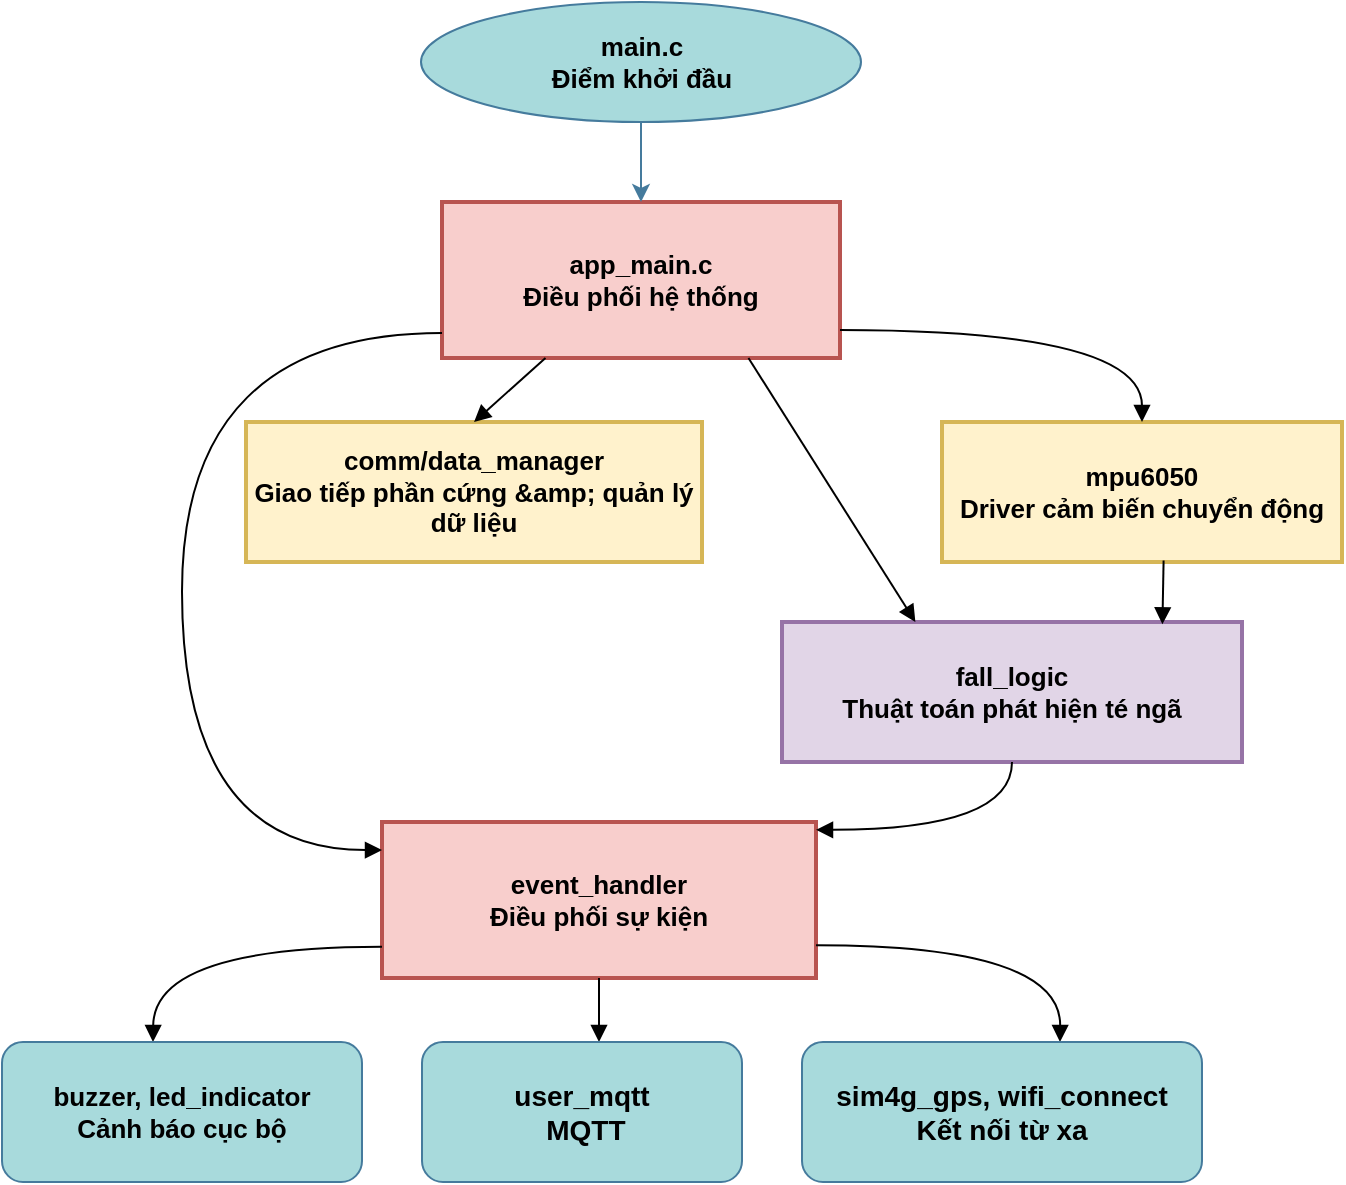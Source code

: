 <mxfile version="28.0.6">
  <diagram name="Page-1" id="ucCdwJJLdZ1m8QXOwsXl">
    <mxGraphModel dx="872" dy="577" grid="1" gridSize="10" guides="1" tooltips="1" connect="1" arrows="1" fold="1" page="1" pageScale="1" pageWidth="850" pageHeight="1100" math="0" shadow="0">
      <root>
        <mxCell id="0" />
        <mxCell id="1" parent="0" />
        <mxCell id="ntgiKE9KJK6N52KBTaJa-2" value="app_main.c&#xa;Điều phối hệ thống" style="whiteSpace=wrap;strokeWidth=2;fillColor=#f8cecc;strokeColor=#b85450;fontStyle=1;fontSize=13;" parent="1" vertex="1">
          <mxGeometry x="280" y="180" width="199" height="78" as="geometry" />
        </mxCell>
        <mxCell id="ntgiKE9KJK6N52KBTaJa-3" value="mpu6050&#xa;Driver cảm biến chuyển động" style="whiteSpace=wrap;strokeWidth=2;fillColor=#fff2cc;strokeColor=#d6b656;fontSize=13;fontStyle=1" parent="1" vertex="1">
          <mxGeometry x="530" y="290" width="200" height="70" as="geometry" />
        </mxCell>
        <mxCell id="ntgiKE9KJK6N52KBTaJa-4" value="fall_logic&#xa;Thuật toán phát hiện té ngã" style="whiteSpace=wrap;strokeWidth=2;fillColor=#e1d5e7;strokeColor=#9673a6;fontStyle=1;fontSize=13;" parent="1" vertex="1">
          <mxGeometry x="450" y="390" width="230" height="70" as="geometry" />
        </mxCell>
        <mxCell id="ntgiKE9KJK6N52KBTaJa-5" value="comm/data_manager&#xa;Giao tiếp phần cứng &amp;amp; quản lý dữ liệu" style="whiteSpace=wrap;strokeWidth=2;fillColor=#fff2cc;strokeColor=#d6b656;fontStyle=1;fontSize=13;" parent="1" vertex="1">
          <mxGeometry x="182" y="290" width="228" height="70" as="geometry" />
        </mxCell>
        <mxCell id="ntgiKE9KJK6N52KBTaJa-6" value="event_handler&#xa;Điều phối sự kiện" style="whiteSpace=wrap;strokeWidth=2;fillColor=#f8cecc;strokeColor=#b85450;fontStyle=1;fontSize=13;" parent="1" vertex="1">
          <mxGeometry x="250" y="490" width="217" height="78" as="geometry" />
        </mxCell>
        <mxCell id="ntgiKE9KJK6N52KBTaJa-11" value="" style="startArrow=none;endArrow=block;exitX=1;exitY=0.82;entryX=0.5;entryY=0;rounded=0;edgeStyle=orthogonalEdgeStyle;curved=1;" parent="1" source="ntgiKE9KJK6N52KBTaJa-2" target="ntgiKE9KJK6N52KBTaJa-3" edge="1">
          <mxGeometry relative="1" as="geometry" />
        </mxCell>
        <mxCell id="ntgiKE9KJK6N52KBTaJa-12" value="" style="startArrow=none;endArrow=block;exitX=0.77;exitY=1;entryX=0.29;entryY=0;rounded=0;" parent="1" source="ntgiKE9KJK6N52KBTaJa-2" target="ntgiKE9KJK6N52KBTaJa-4" edge="1">
          <mxGeometry relative="1" as="geometry" />
        </mxCell>
        <mxCell id="ntgiKE9KJK6N52KBTaJa-13" value="" style="startArrow=none;endArrow=block;exitX=0.26;exitY=1;entryX=0.5;entryY=0;rounded=0;" parent="1" source="ntgiKE9KJK6N52KBTaJa-2" target="ntgiKE9KJK6N52KBTaJa-5" edge="1">
          <mxGeometry relative="1" as="geometry" />
        </mxCell>
        <mxCell id="ntgiKE9KJK6N52KBTaJa-14" value="" style="curved=1;startArrow=none;endArrow=block;exitX=0;exitY=0.84;entryX=0;entryY=0.18;rounded=0;edgeStyle=orthogonalEdgeStyle;" parent="1" source="ntgiKE9KJK6N52KBTaJa-2" target="ntgiKE9KJK6N52KBTaJa-6" edge="1">
          <mxGeometry relative="1" as="geometry">
            <Array as="points">
              <mxPoint x="150" y="246" />
              <mxPoint x="150" y="504" />
            </Array>
          </mxGeometry>
        </mxCell>
        <mxCell id="ntgiKE9KJK6N52KBTaJa-15" value="" style="startArrow=none;endArrow=block;entryX=0.827;entryY=0.017;rounded=0;entryDx=0;entryDy=0;entryPerimeter=0;exitX=0.554;exitY=0.99;exitDx=0;exitDy=0;exitPerimeter=0;" parent="1" source="ntgiKE9KJK6N52KBTaJa-3" target="ntgiKE9KJK6N52KBTaJa-4" edge="1">
          <mxGeometry relative="1" as="geometry">
            <mxPoint x="640" y="370" as="sourcePoint" />
          </mxGeometry>
        </mxCell>
        <mxCell id="ntgiKE9KJK6N52KBTaJa-16" value="" style="curved=1;startArrow=none;endArrow=block;exitX=0.5;exitY=1;entryX=1;entryY=0.05;rounded=0;edgeStyle=orthogonalEdgeStyle;" parent="1" source="ntgiKE9KJK6N52KBTaJa-4" target="ntgiKE9KJK6N52KBTaJa-6" edge="1">
          <mxGeometry relative="1" as="geometry" />
        </mxCell>
        <mxCell id="ntgiKE9KJK6N52KBTaJa-17" value="" style="curved=1;startArrow=none;endArrow=block;exitX=0;exitY=0.8;entryX=0.5;entryY=0;rounded=0;edgeStyle=orthogonalEdgeStyle;" parent="1" source="ntgiKE9KJK6N52KBTaJa-6" edge="1">
          <mxGeometry relative="1" as="geometry">
            <mxPoint x="135.5" y="600" as="targetPoint" />
          </mxGeometry>
        </mxCell>
        <mxCell id="ntgiKE9KJK6N52KBTaJa-18" value="" style="curved=1;startArrow=none;endArrow=block;exitX=0.5;exitY=1;entryX=0.5;entryY=0;rounded=0;" parent="1" source="ntgiKE9KJK6N52KBTaJa-6" edge="1">
          <mxGeometry relative="1" as="geometry">
            <Array as="points" />
            <mxPoint x="358.5" y="600" as="targetPoint" />
          </mxGeometry>
        </mxCell>
        <mxCell id="ntgiKE9KJK6N52KBTaJa-19" value="" style="curved=1;startArrow=none;endArrow=block;exitX=1;exitY=0.79;entryX=0.5;entryY=0;rounded=0;edgeStyle=orthogonalEdgeStyle;" parent="1" source="ntgiKE9KJK6N52KBTaJa-6" edge="1">
          <mxGeometry relative="1" as="geometry">
            <mxPoint x="589" y="600" as="targetPoint" />
          </mxGeometry>
        </mxCell>
        <mxCell id="lVYpYOmgXFQIw4GYid6S-2" style="edgeStyle=orthogonalEdgeStyle;rounded=0;orthogonalLoop=1;jettySize=auto;html=1;entryX=0.5;entryY=0;entryDx=0;entryDy=0;strokeColor=#457B9D;fontColor=#1D3557;fillColor=#A8DADC;" parent="1" source="lVYpYOmgXFQIw4GYid6S-1" target="ntgiKE9KJK6N52KBTaJa-2" edge="1">
          <mxGeometry relative="1" as="geometry" />
        </mxCell>
        <mxCell id="lVYpYOmgXFQIw4GYid6S-1" value="&lt;font style=&quot;font-size: 13px;&quot;&gt;&lt;b style=&quot;&quot;&gt;&lt;span style=&quot;color: rgb(0, 0, 0);&quot;&gt;main.c&lt;/span&gt;&lt;br style=&quot;padding: 0px; margin: 0px; color: rgb(0, 0, 0);&quot;&gt;&lt;span style=&quot;color: rgb(0, 0, 0);&quot;&gt;Điểm khởi đầu&lt;/span&gt;&lt;/b&gt;&lt;/font&gt;" style="ellipse;whiteSpace=wrap;html=1;strokeColor=#457B9D;fontColor=#1D3557;fillColor=#A8DADC;" parent="1" vertex="1">
          <mxGeometry x="269.5" y="80" width="220" height="60" as="geometry" />
        </mxCell>
        <mxCell id="lVYpYOmgXFQIw4GYid6S-3" value="&lt;b&gt;&lt;font style=&quot;font-size: 13px;&quot;&gt;&lt;span style=&quot;color: rgb(0, 0, 0);&quot;&gt;buzzer, led_indicator&lt;/span&gt;&lt;br style=&quot;padding: 0px; margin: 0px; color: rgb(0, 0, 0);&quot;&gt;&lt;span style=&quot;color: rgb(0, 0, 0);&quot;&gt;Cảnh báo cục bộ&lt;/span&gt;&lt;/font&gt;&lt;/b&gt;" style="rounded=1;whiteSpace=wrap;html=1;strokeColor=#457B9D;fontColor=#1D3557;fillColor=#A8DADC;" parent="1" vertex="1">
          <mxGeometry x="60" y="600" width="180" height="70" as="geometry" />
        </mxCell>
        <mxCell id="lVYpYOmgXFQIw4GYid6S-4" value="&lt;b&gt;&lt;font style=&quot;font-size: 14px;&quot;&gt;&lt;span style=&quot;color: rgb(0, 0, 0);&quot;&gt;user_mqtt&lt;/span&gt;&lt;br style=&quot;padding: 0px; margin: 0px; color: rgb(0, 0, 0);&quot;&gt;&lt;span style=&quot;color: rgb(0, 0, 0);&quot;&gt;&amp;nbsp;MQTT&lt;/span&gt;&lt;/font&gt;&lt;/b&gt;" style="rounded=1;whiteSpace=wrap;html=1;strokeColor=#457B9D;fontColor=#1D3557;fillColor=#A8DADC;" parent="1" vertex="1">
          <mxGeometry x="270" y="600" width="160" height="70" as="geometry" />
        </mxCell>
        <mxCell id="lVYpYOmgXFQIw4GYid6S-5" value="&lt;b&gt;&lt;font style=&quot;font-size: 14px;&quot;&gt;&lt;span style=&quot;color: rgb(0, 0, 0);&quot;&gt;sim4g_gps, wifi_connect&lt;/span&gt;&lt;br style=&quot;padding: 0px; margin: 0px; color: rgb(0, 0, 0);&quot;&gt;&lt;span style=&quot;color: rgb(0, 0, 0);&quot;&gt;Kết nối từ xa&lt;/span&gt;&lt;/font&gt;&lt;/b&gt;" style="rounded=1;whiteSpace=wrap;html=1;strokeColor=#457B9D;fontColor=#1D3557;fillColor=#A8DADC;" parent="1" vertex="1">
          <mxGeometry x="460" y="600" width="200" height="70" as="geometry" />
        </mxCell>
      </root>
    </mxGraphModel>
  </diagram>
</mxfile>
